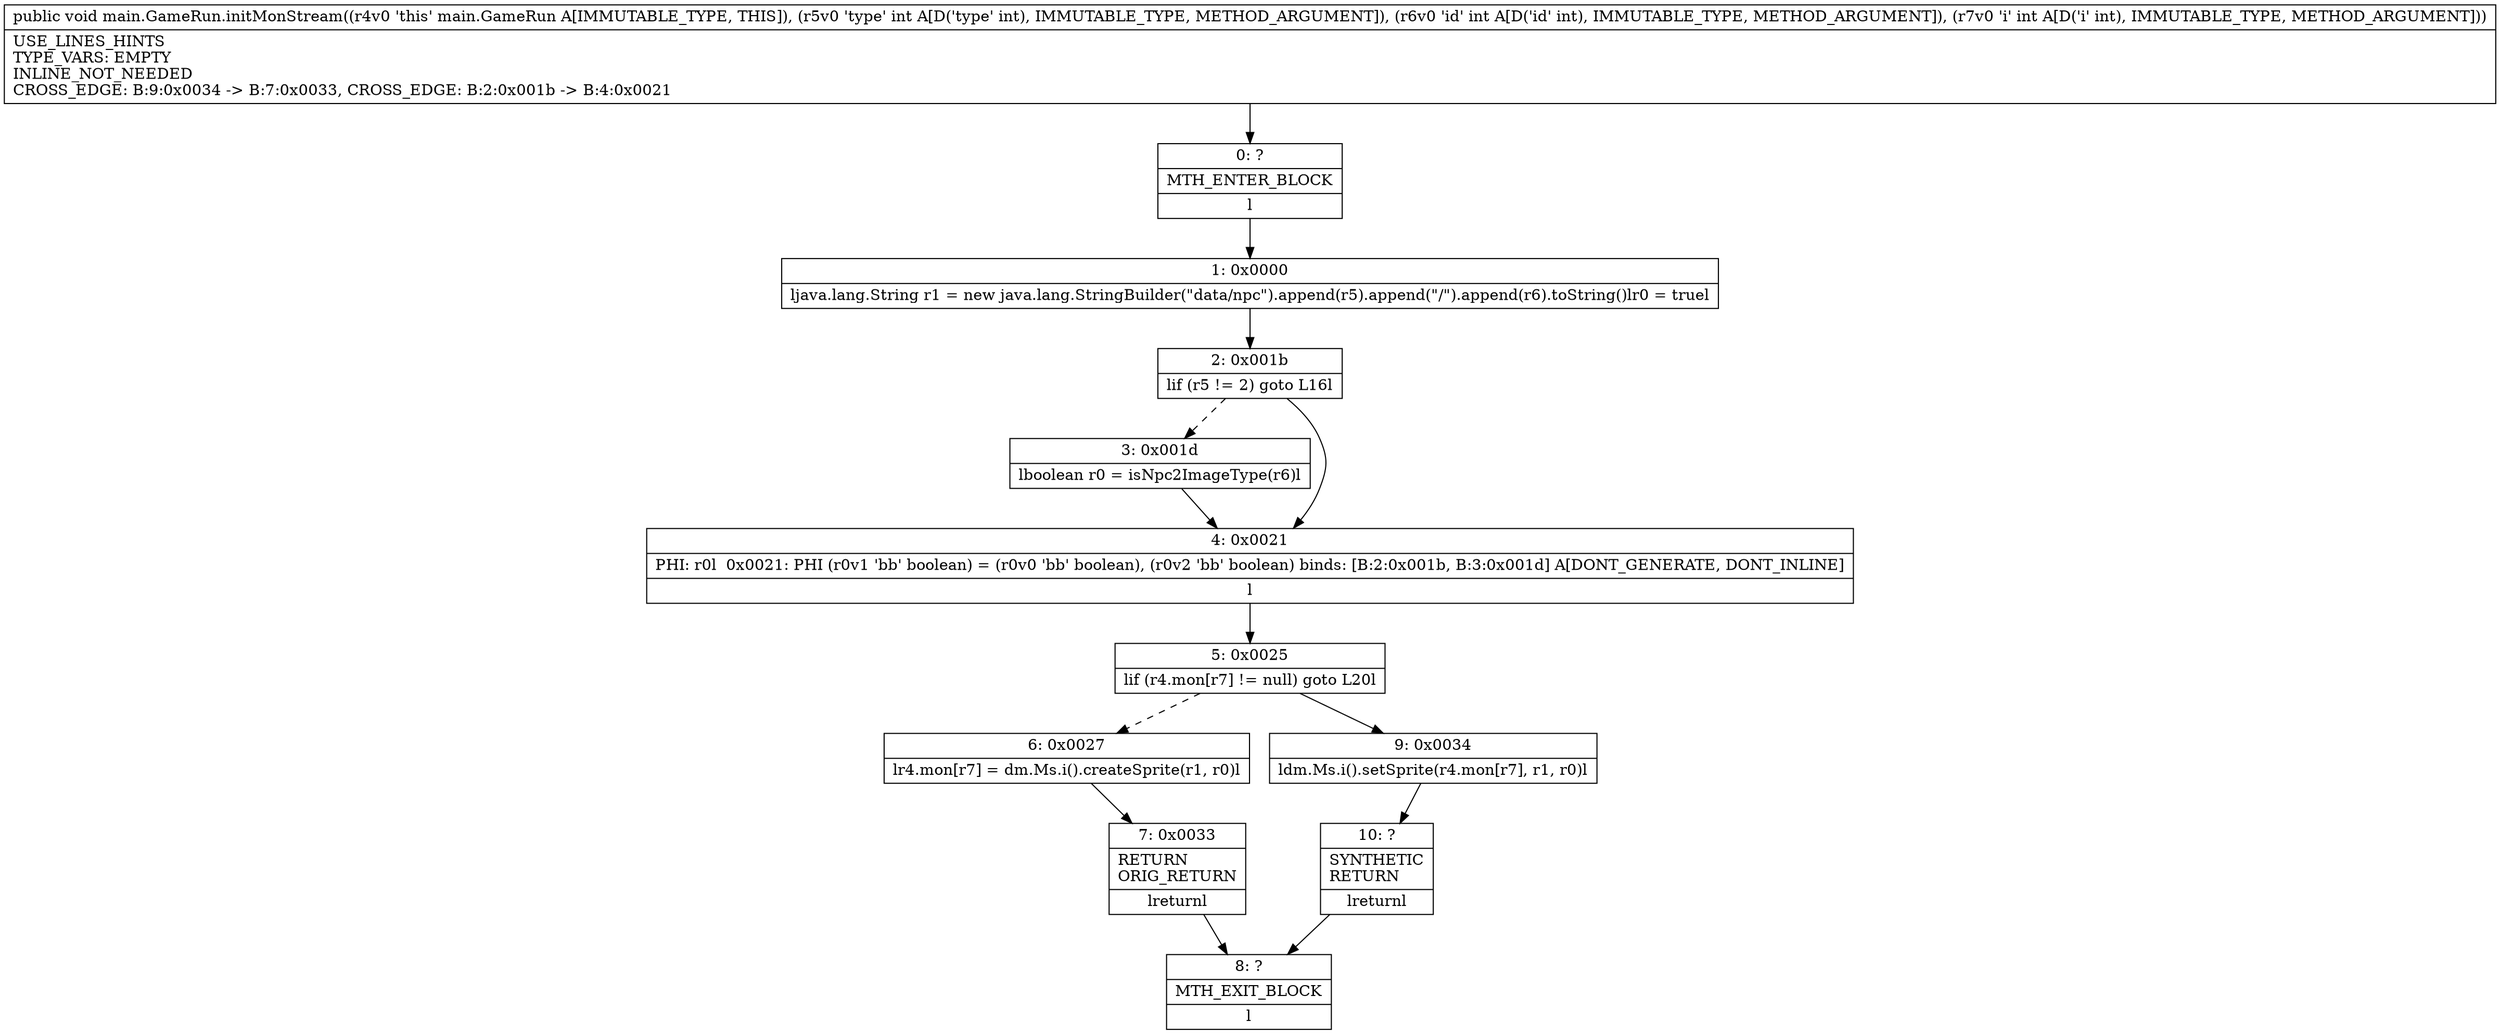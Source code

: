 digraph "CFG formain.GameRun.initMonStream(III)V" {
Node_0 [shape=record,label="{0\:\ ?|MTH_ENTER_BLOCK\l|l}"];
Node_1 [shape=record,label="{1\:\ 0x0000|ljava.lang.String r1 = new java.lang.StringBuilder(\"data\/npc\").append(r5).append(\"\/\").append(r6).toString()lr0 = truel}"];
Node_2 [shape=record,label="{2\:\ 0x001b|lif (r5 != 2) goto L16l}"];
Node_3 [shape=record,label="{3\:\ 0x001d|lboolean r0 = isNpc2ImageType(r6)l}"];
Node_4 [shape=record,label="{4\:\ 0x0021|PHI: r0l  0x0021: PHI (r0v1 'bb' boolean) = (r0v0 'bb' boolean), (r0v2 'bb' boolean) binds: [B:2:0x001b, B:3:0x001d] A[DONT_GENERATE, DONT_INLINE]\l|l}"];
Node_5 [shape=record,label="{5\:\ 0x0025|lif (r4.mon[r7] != null) goto L20l}"];
Node_6 [shape=record,label="{6\:\ 0x0027|lr4.mon[r7] = dm.Ms.i().createSprite(r1, r0)l}"];
Node_7 [shape=record,label="{7\:\ 0x0033|RETURN\lORIG_RETURN\l|lreturnl}"];
Node_8 [shape=record,label="{8\:\ ?|MTH_EXIT_BLOCK\l|l}"];
Node_9 [shape=record,label="{9\:\ 0x0034|ldm.Ms.i().setSprite(r4.mon[r7], r1, r0)l}"];
Node_10 [shape=record,label="{10\:\ ?|SYNTHETIC\lRETURN\l|lreturnl}"];
MethodNode[shape=record,label="{public void main.GameRun.initMonStream((r4v0 'this' main.GameRun A[IMMUTABLE_TYPE, THIS]), (r5v0 'type' int A[D('type' int), IMMUTABLE_TYPE, METHOD_ARGUMENT]), (r6v0 'id' int A[D('id' int), IMMUTABLE_TYPE, METHOD_ARGUMENT]), (r7v0 'i' int A[D('i' int), IMMUTABLE_TYPE, METHOD_ARGUMENT]))  | USE_LINES_HINTS\lTYPE_VARS: EMPTY\lINLINE_NOT_NEEDED\lCROSS_EDGE: B:9:0x0034 \-\> B:7:0x0033, CROSS_EDGE: B:2:0x001b \-\> B:4:0x0021\l}"];
MethodNode -> Node_0;
Node_0 -> Node_1;
Node_1 -> Node_2;
Node_2 -> Node_3[style=dashed];
Node_2 -> Node_4;
Node_3 -> Node_4;
Node_4 -> Node_5;
Node_5 -> Node_6[style=dashed];
Node_5 -> Node_9;
Node_6 -> Node_7;
Node_7 -> Node_8;
Node_9 -> Node_10;
Node_10 -> Node_8;
}

